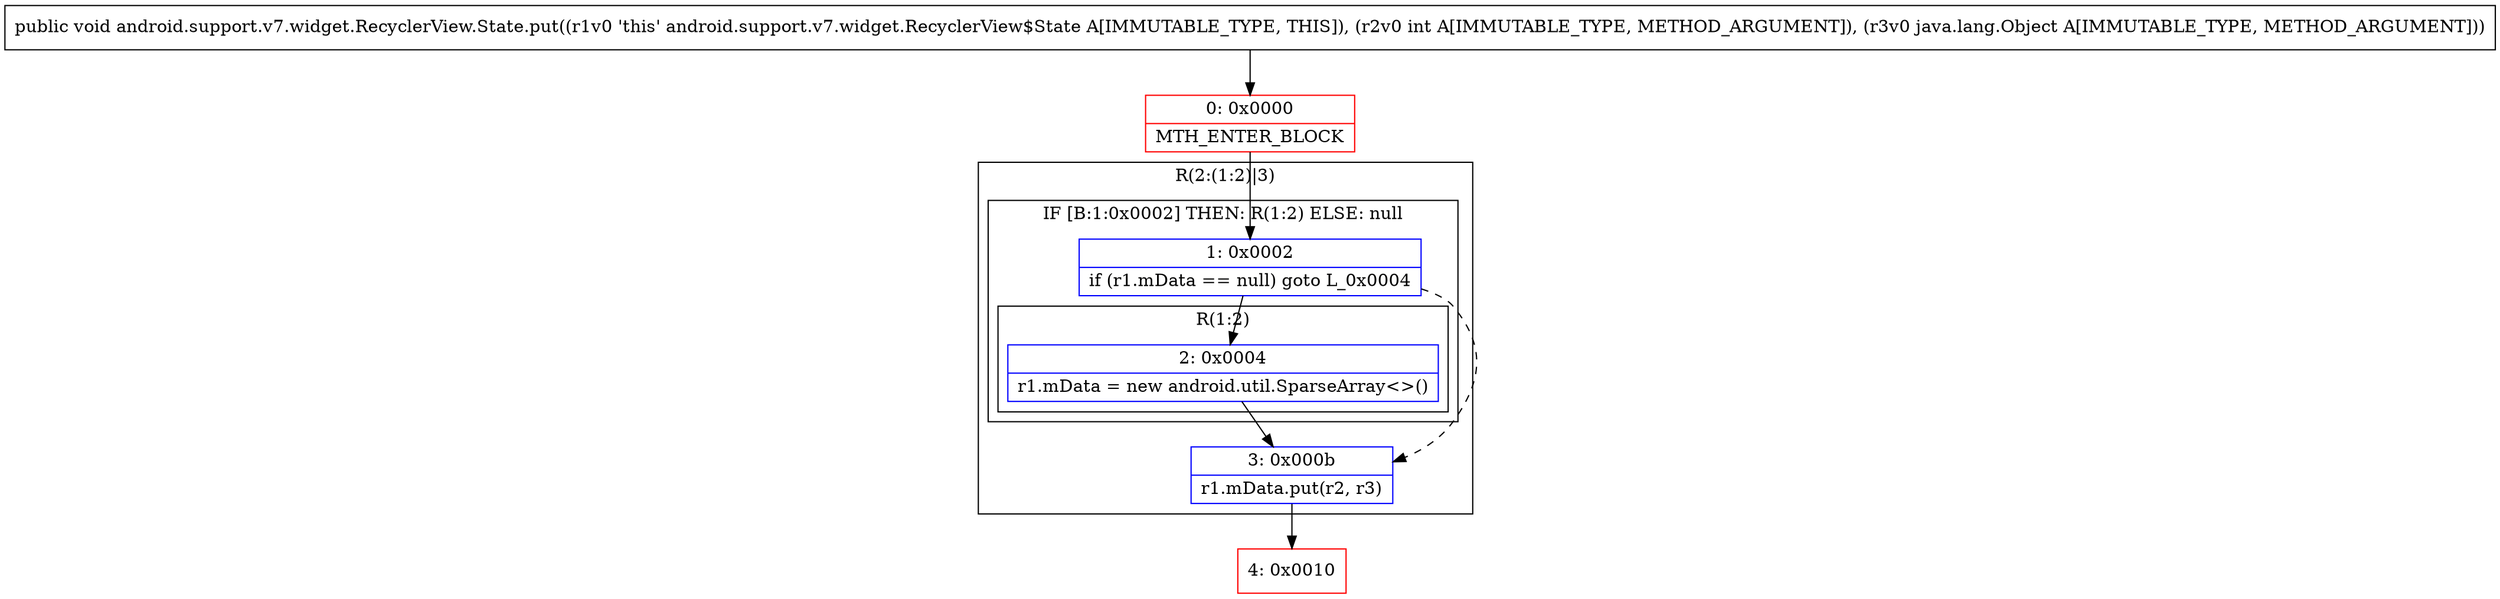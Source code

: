 digraph "CFG forandroid.support.v7.widget.RecyclerView.State.put(ILjava\/lang\/Object;)V" {
subgraph cluster_Region_1284100381 {
label = "R(2:(1:2)|3)";
node [shape=record,color=blue];
subgraph cluster_IfRegion_1425521548 {
label = "IF [B:1:0x0002] THEN: R(1:2) ELSE: null";
node [shape=record,color=blue];
Node_1 [shape=record,label="{1\:\ 0x0002|if (r1.mData == null) goto L_0x0004\l}"];
subgraph cluster_Region_171310485 {
label = "R(1:2)";
node [shape=record,color=blue];
Node_2 [shape=record,label="{2\:\ 0x0004|r1.mData = new android.util.SparseArray\<\>()\l}"];
}
}
Node_3 [shape=record,label="{3\:\ 0x000b|r1.mData.put(r2, r3)\l}"];
}
Node_0 [shape=record,color=red,label="{0\:\ 0x0000|MTH_ENTER_BLOCK\l}"];
Node_4 [shape=record,color=red,label="{4\:\ 0x0010}"];
MethodNode[shape=record,label="{public void android.support.v7.widget.RecyclerView.State.put((r1v0 'this' android.support.v7.widget.RecyclerView$State A[IMMUTABLE_TYPE, THIS]), (r2v0 int A[IMMUTABLE_TYPE, METHOD_ARGUMENT]), (r3v0 java.lang.Object A[IMMUTABLE_TYPE, METHOD_ARGUMENT])) }"];
MethodNode -> Node_0;
Node_1 -> Node_2;
Node_1 -> Node_3[style=dashed];
Node_2 -> Node_3;
Node_3 -> Node_4;
Node_0 -> Node_1;
}

